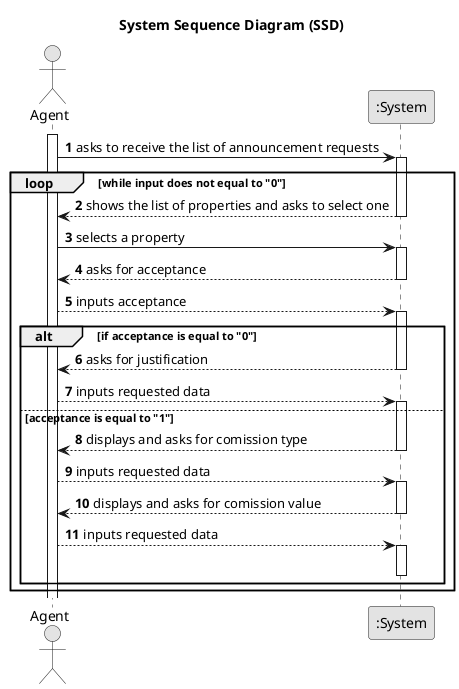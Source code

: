 @startuml
skinparam monochrome true
skinparam packageStyle rectangle
skinparam shadowing false

title System Sequence Diagram (SSD)

autonumber

actor "Agent" as Agent
participant ":System" as System

activate Agent

    Agent -> System : asks to receive the list of announcement requests
    activate System



    loop while input does not equal to "0"
            System --> Agent : shows the list of properties and asks to select one
deactivate System
    Agent -> System : selects a property
activate System

            System --> Agent : asks for acceptance
            deactivate System

            Agent --> System : inputs acceptance
            activate System
    alt if acceptance is equal to "0"

            System --> Agent : asks for justification
            deactivate System
            Agent --> System : inputs requested data
            activate System


    else acceptance is equal to "1"

            System --> Agent : displays and asks for comission type
            deactivate System
            Agent --> System : inputs requested data
            activate System

            System --> Agent : displays and asks for comission value
            deactivate System
            Agent --> System : inputs requested data
            activate System
            deactivate System



    end

    end loop

    deactivate System


@enduml